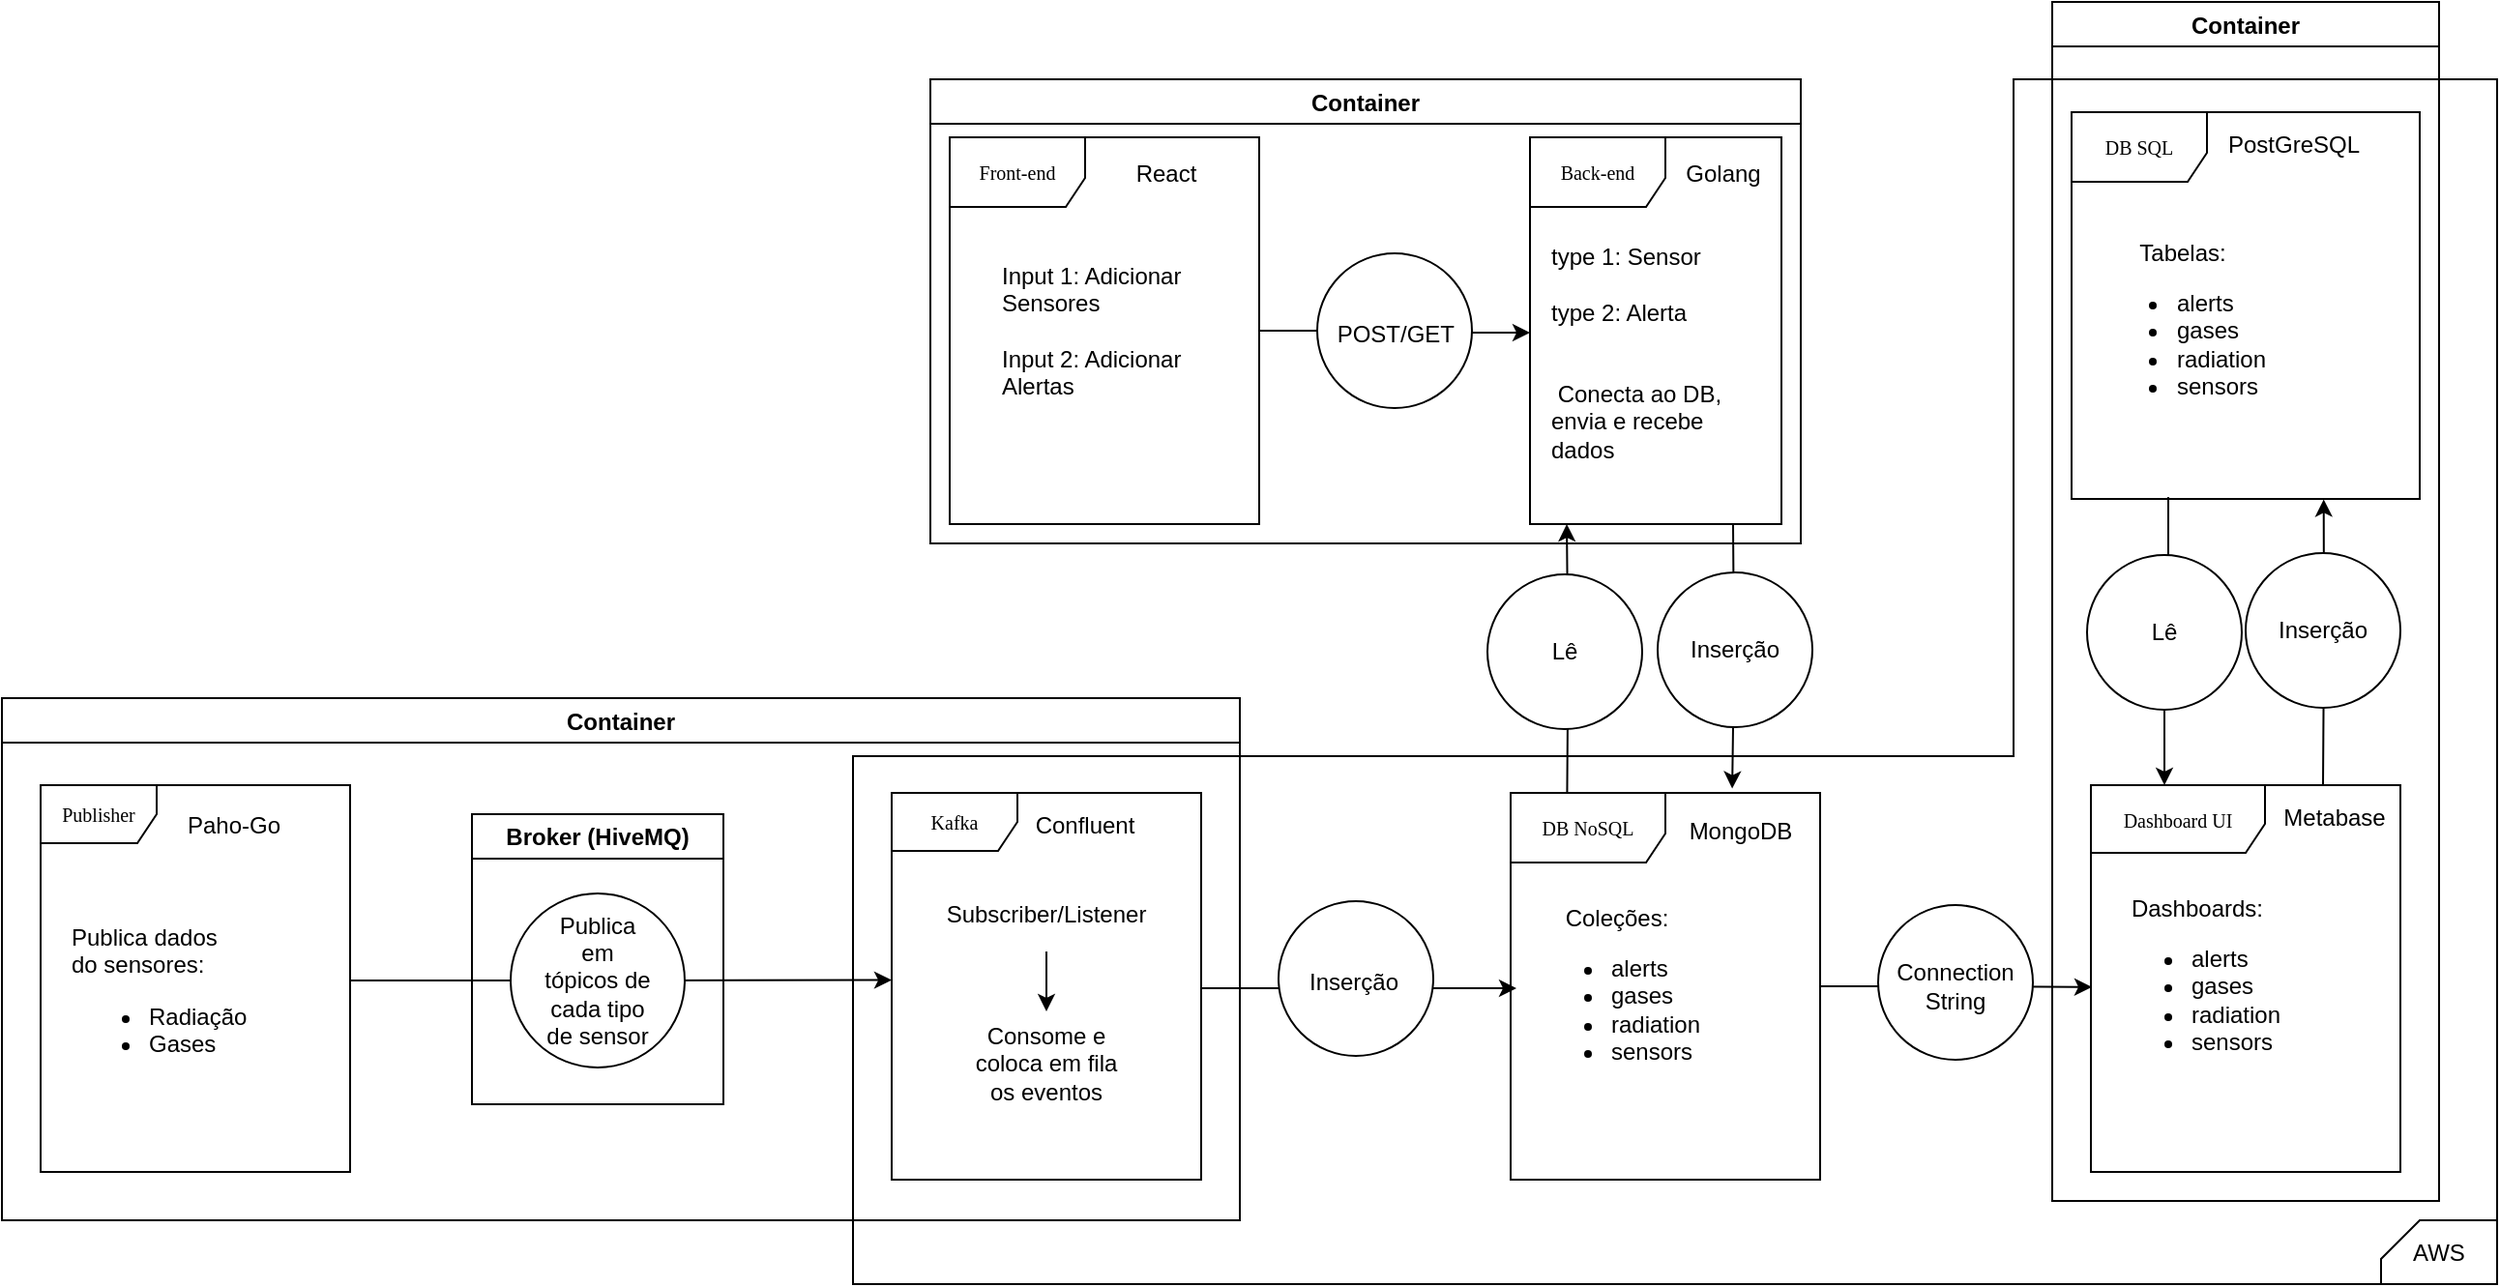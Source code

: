 <mxfile version="24.2.1" type="device">
  <diagram name="Page-1" id="c4acf3e9-155e-7222-9cf6-157b1a14988f">
    <mxGraphModel dx="97" dy="519" grid="1" gridSize="10" guides="1" tooltips="1" connect="1" arrows="1" fold="1" page="1" pageScale="1" pageWidth="850" pageHeight="1100" background="none" math="0" shadow="0">
      <root>
        <mxCell id="0" />
        <mxCell id="1" parent="0" />
        <mxCell id="UPGJ15EwpdqwtSzkW7iJ-1" value="" style="shape=corner;whiteSpace=wrap;html=1;rotation=-180;dx=250;dy=273;" vertex="1" parent="1">
          <mxGeometry x="1430" y="259" width="850" height="623" as="geometry" />
        </mxCell>
        <mxCell id="La93wDOkN0sHbDGJkP_w-3" value="Back-end" style="shape=umlFrame;whiteSpace=wrap;html=1;rounded=0;shadow=0;comic=0;labelBackgroundColor=none;strokeWidth=1;fontFamily=Verdana;fontSize=10;align=center;width=70;height=36;" parent="1" vertex="1">
          <mxGeometry x="1780" y="289" width="130" height="200" as="geometry" />
        </mxCell>
        <mxCell id="La93wDOkN0sHbDGJkP_w-4" value="&lt;div&gt;Front-end&lt;/div&gt;" style="shape=umlFrame;whiteSpace=wrap;html=1;rounded=0;shadow=0;comic=0;labelBackgroundColor=none;strokeWidth=1;fontFamily=Verdana;fontSize=10;align=center;width=70;height=36;" parent="1" vertex="1">
          <mxGeometry x="1480" y="289" width="160" height="200" as="geometry" />
        </mxCell>
        <mxCell id="La93wDOkN0sHbDGJkP_w-5" value="DB NoSQL" style="shape=umlFrame;whiteSpace=wrap;html=1;rounded=0;shadow=0;comic=0;labelBackgroundColor=none;strokeWidth=1;fontFamily=Verdana;fontSize=10;align=center;width=80;height=36;" parent="1" vertex="1">
          <mxGeometry x="1770" y="628" width="160" height="200" as="geometry" />
        </mxCell>
        <mxCell id="La93wDOkN0sHbDGJkP_w-6" value="Kafka" style="shape=umlFrame;whiteSpace=wrap;html=1;rounded=0;shadow=0;comic=0;labelBackgroundColor=none;strokeWidth=1;fontFamily=Verdana;fontSize=10;align=center;width=65;height=30;" parent="1" vertex="1">
          <mxGeometry x="1450" y="628" width="160" height="200" as="geometry" />
        </mxCell>
        <mxCell id="La93wDOkN0sHbDGJkP_w-7" value="Dashboard UI" style="shape=umlFrame;whiteSpace=wrap;html=1;rounded=0;shadow=0;comic=0;labelBackgroundColor=none;strokeWidth=1;fontFamily=Verdana;fontSize=10;align=center;width=90;height=35;" parent="1" vertex="1">
          <mxGeometry x="2070" y="624" width="160" height="200" as="geometry" />
        </mxCell>
        <mxCell id="La93wDOkN0sHbDGJkP_w-8" value="DB SQL" style="shape=umlFrame;whiteSpace=wrap;html=1;rounded=0;shadow=0;comic=0;labelBackgroundColor=none;strokeWidth=1;fontFamily=Verdana;fontSize=10;align=center;width=70;height=36;" parent="1" vertex="1">
          <mxGeometry x="2060" y="276" width="180" height="200" as="geometry" />
        </mxCell>
        <mxCell id="La93wDOkN0sHbDGJkP_w-11" style="edgeStyle=orthogonalEdgeStyle;rounded=0;orthogonalLoop=1;jettySize=auto;html=1;entryX=0;entryY=0.484;entryDx=0;entryDy=0;entryPerimeter=0;" parent="1" source="La93wDOkN0sHbDGJkP_w-10" target="La93wDOkN0sHbDGJkP_w-6" edge="1">
          <mxGeometry relative="1" as="geometry">
            <Array as="points">
              <mxPoint x="1330" y="725" />
              <mxPoint x="1330" y="725" />
            </Array>
          </mxGeometry>
        </mxCell>
        <mxCell id="La93wDOkN0sHbDGJkP_w-12" style="edgeStyle=orthogonalEdgeStyle;rounded=0;orthogonalLoop=1;jettySize=auto;html=1;" parent="1" edge="1">
          <mxGeometry relative="1" as="geometry">
            <mxPoint x="1610" y="729.0" as="sourcePoint" />
            <mxPoint x="1773" y="729" as="targetPoint" />
            <Array as="points">
              <mxPoint x="1773" y="729" />
            </Array>
          </mxGeometry>
        </mxCell>
        <mxCell id="La93wDOkN0sHbDGJkP_w-15" style="edgeStyle=orthogonalEdgeStyle;rounded=0;orthogonalLoop=1;jettySize=auto;html=1;entryX=0;entryY=0.505;entryDx=0;entryDy=0;entryPerimeter=0;" parent="1" source="La93wDOkN0sHbDGJkP_w-4" target="La93wDOkN0sHbDGJkP_w-3" edge="1">
          <mxGeometry relative="1" as="geometry" />
        </mxCell>
        <mxCell id="La93wDOkN0sHbDGJkP_w-24" value="" style="ellipse;whiteSpace=wrap;html=1;aspect=fixed;" parent="1" vertex="1">
          <mxGeometry x="1670" y="349" width="80" height="80" as="geometry" />
        </mxCell>
        <mxCell id="La93wDOkN0sHbDGJkP_w-25" value="&amp;nbsp;POST/GET" style="text;html=1;align=center;verticalAlign=middle;whiteSpace=wrap;rounded=0;" parent="1" vertex="1">
          <mxGeometry x="1679" y="376" width="60" height="30" as="geometry" />
        </mxCell>
        <mxCell id="La93wDOkN0sHbDGJkP_w-29" value="" style="ellipse;whiteSpace=wrap;html=1;aspect=fixed;" parent="1" vertex="1">
          <mxGeometry x="1650" y="684" width="80" height="80" as="geometry" />
        </mxCell>
        <mxCell id="La93wDOkN0sHbDGJkP_w-30" value="Inserção" style="text;html=1;align=center;verticalAlign=middle;whiteSpace=wrap;rounded=0;" parent="1" vertex="1">
          <mxGeometry x="1659" y="711" width="60" height="30" as="geometry" />
        </mxCell>
        <mxCell id="UPGJ15EwpdqwtSzkW7iJ-3" value="Container" style="swimlane;" vertex="1" parent="1">
          <mxGeometry x="1470" y="259" width="450" height="240" as="geometry" />
        </mxCell>
        <mxCell id="UPGJ15EwpdqwtSzkW7iJ-18" value="&lt;div align=&quot;left&quot;&gt;Input 1: Adicionar Sensores&lt;/div&gt;&lt;div align=&quot;left&quot;&gt;&lt;br&gt;Input 2: Adicionar Alertas&lt;/div&gt;" style="text;html=1;align=left;verticalAlign=middle;whiteSpace=wrap;rounded=0;" vertex="1" parent="UPGJ15EwpdqwtSzkW7iJ-3">
          <mxGeometry x="35" y="91.5" width="110" height="77" as="geometry" />
        </mxCell>
        <mxCell id="UPGJ15EwpdqwtSzkW7iJ-4" value="Container" style="swimlane;" vertex="1" parent="1">
          <mxGeometry x="990" y="579" width="640" height="270" as="geometry" />
        </mxCell>
        <mxCell id="UPGJ15EwpdqwtSzkW7iJ-14" value="&lt;div align=&quot;left&quot;&gt;Publica dados do sensores:&lt;br&gt;&lt;ul&gt;&lt;li&gt;Radiação&lt;/li&gt;&lt;li&gt;Gases&lt;br&gt;&lt;/li&gt;&lt;/ul&gt;&lt;/div&gt;" style="text;html=1;align=left;verticalAlign=middle;whiteSpace=wrap;rounded=0;" vertex="1" parent="UPGJ15EwpdqwtSzkW7iJ-4">
          <mxGeometry x="34" y="123" width="80" height="67" as="geometry" />
        </mxCell>
        <mxCell id="La93wDOkN0sHbDGJkP_w-10" value="Publisher" style="shape=umlFrame;whiteSpace=wrap;html=1;rounded=0;shadow=0;comic=0;labelBackgroundColor=none;strokeWidth=1;fontFamily=Verdana;fontSize=10;align=center;width=60;height=30;" parent="UPGJ15EwpdqwtSzkW7iJ-4" vertex="1">
          <mxGeometry x="20" y="45" width="160" height="200" as="geometry" />
        </mxCell>
        <mxCell id="La93wDOkN0sHbDGJkP_w-21" value="&lt;font style=&quot;font-size: 12px;&quot;&gt;Paho-Go&lt;/font&gt;" style="text;strokeColor=none;fillColor=none;align=left;verticalAlign=middle;spacingLeft=4;spacingRight=4;overflow=hidden;points=[[0,0.5],[1,0.5]];portConstraint=eastwest;rotatable=0;whiteSpace=wrap;html=1;" parent="UPGJ15EwpdqwtSzkW7iJ-4" vertex="1">
          <mxGeometry x="90" y="55.5" width="70" height="21" as="geometry" />
        </mxCell>
        <mxCell id="UPGJ15EwpdqwtSzkW7iJ-46" value="Broker (HiveMQ)" style="swimlane;whiteSpace=wrap;html=1;" vertex="1" parent="UPGJ15EwpdqwtSzkW7iJ-4">
          <mxGeometry x="243" y="60" width="130" height="150" as="geometry" />
        </mxCell>
        <mxCell id="La93wDOkN0sHbDGJkP_w-22" value="" style="ellipse;whiteSpace=wrap;html=1;aspect=fixed;" parent="UPGJ15EwpdqwtSzkW7iJ-46" vertex="1">
          <mxGeometry x="20" y="41" width="90" height="90" as="geometry" />
        </mxCell>
        <mxCell id="La93wDOkN0sHbDGJkP_w-20" value="Publica em tópicos de cada tipo de sensor" style="text;html=1;align=center;verticalAlign=middle;whiteSpace=wrap;rounded=0;" parent="UPGJ15EwpdqwtSzkW7iJ-46" vertex="1">
          <mxGeometry x="35" y="17.5" width="60" height="137" as="geometry" />
        </mxCell>
        <mxCell id="UPGJ15EwpdqwtSzkW7iJ-5" value="Container" style="swimlane;" vertex="1" parent="1">
          <mxGeometry x="2050" y="219" width="200" height="620" as="geometry" />
        </mxCell>
        <mxCell id="La93wDOkN0sHbDGJkP_w-34" style="edgeStyle=orthogonalEdgeStyle;rounded=0;orthogonalLoop=1;jettySize=auto;html=1;entryX=0.495;entryY=-0.012;entryDx=0;entryDy=0;entryPerimeter=0;" parent="UPGJ15EwpdqwtSzkW7iJ-5" edge="1">
          <mxGeometry relative="1" as="geometry">
            <mxPoint x="60" y="261" as="sourcePoint" />
            <mxPoint x="58.01" y="405.0" as="targetPoint" />
            <Array as="points">
              <mxPoint x="60" y="256" />
              <mxPoint x="60" y="331" />
              <mxPoint x="58" y="331" />
            </Array>
          </mxGeometry>
        </mxCell>
        <mxCell id="UPGJ15EwpdqwtSzkW7iJ-34" value="Tabelas:&lt;br&gt;&lt;div align=&quot;left&quot;&gt;&lt;ul&gt;&lt;li&gt;alerts&lt;/li&gt;&lt;li&gt;gases&lt;/li&gt;&lt;li&gt;radiation&lt;/li&gt;&lt;li&gt;sensors&lt;br&gt;&lt;/li&gt;&lt;/ul&gt;&lt;/div&gt;" style="text;html=1;align=center;verticalAlign=middle;whiteSpace=wrap;rounded=0;" vertex="1" parent="UPGJ15EwpdqwtSzkW7iJ-5">
          <mxGeometry x="20" y="121" width="95" height="97" as="geometry" />
        </mxCell>
        <mxCell id="UPGJ15EwpdqwtSzkW7iJ-9" style="edgeStyle=orthogonalEdgeStyle;rounded=0;orthogonalLoop=1;jettySize=auto;html=1;entryX=0.003;entryY=0.522;entryDx=0;entryDy=0;entryPerimeter=0;" edge="1" parent="1" source="La93wDOkN0sHbDGJkP_w-5" target="La93wDOkN0sHbDGJkP_w-7">
          <mxGeometry relative="1" as="geometry" />
        </mxCell>
        <mxCell id="La93wDOkN0sHbDGJkP_w-26" value="" style="ellipse;whiteSpace=wrap;html=1;aspect=fixed;" parent="1" vertex="1">
          <mxGeometry x="1960" y="686" width="80" height="80" as="geometry" />
        </mxCell>
        <mxCell id="La93wDOkN0sHbDGJkP_w-28" value="Connection String" style="text;html=1;align=center;verticalAlign=middle;whiteSpace=wrap;rounded=0;" parent="1" vertex="1">
          <mxGeometry x="1970" y="713" width="60" height="30" as="geometry" />
        </mxCell>
        <mxCell id="UPGJ15EwpdqwtSzkW7iJ-13" value="" style="shape=card;whiteSpace=wrap;html=1;size=20;" vertex="1" parent="1">
          <mxGeometry x="2220" y="849" width="60" height="33" as="geometry" />
        </mxCell>
        <mxCell id="UPGJ15EwpdqwtSzkW7iJ-12" value="AWS" style="text;html=1;align=center;verticalAlign=middle;whiteSpace=wrap;rounded=0;" vertex="1" parent="1">
          <mxGeometry x="2220" y="850.5" width="60" height="30" as="geometry" />
        </mxCell>
        <mxCell id="UPGJ15EwpdqwtSzkW7iJ-15" value="Consome e coloca em fila os eventos" style="text;html=1;align=center;verticalAlign=middle;whiteSpace=wrap;rounded=0;" vertex="1" parent="1">
          <mxGeometry x="1490" y="741" width="80" height="54" as="geometry" />
        </mxCell>
        <mxCell id="UPGJ15EwpdqwtSzkW7iJ-16" value="Coleções:&lt;br&gt;&lt;div align=&quot;left&quot;&gt;&lt;ul&gt;&lt;li&gt;alerts&lt;/li&gt;&lt;li&gt;gases&lt;/li&gt;&lt;li&gt;radiation&lt;/li&gt;&lt;li&gt;sensors&lt;br&gt;&lt;/li&gt;&lt;/ul&gt;&lt;/div&gt;" style="text;html=1;align=center;verticalAlign=middle;whiteSpace=wrap;rounded=0;" vertex="1" parent="1">
          <mxGeometry x="1770" y="689" width="110" height="88" as="geometry" />
        </mxCell>
        <mxCell id="UPGJ15EwpdqwtSzkW7iJ-19" value="Dashboards:&lt;br&gt;&lt;div align=&quot;left&quot;&gt;&lt;ul&gt;&lt;li&gt;alerts&lt;/li&gt;&lt;li&gt;gases&lt;/li&gt;&lt;li&gt;radiation&lt;/li&gt;&lt;li&gt;sensors&lt;br&gt;&lt;/li&gt;&lt;/ul&gt;&lt;/div&gt;" style="text;html=1;align=center;verticalAlign=middle;whiteSpace=wrap;rounded=0;" vertex="1" parent="1">
          <mxGeometry x="2070" y="684" width="110" height="88" as="geometry" />
        </mxCell>
        <mxCell id="UPGJ15EwpdqwtSzkW7iJ-20" value="Confluent" style="text;html=1;align=center;verticalAlign=middle;whiteSpace=wrap;rounded=0;" vertex="1" parent="1">
          <mxGeometry x="1510" y="618" width="80" height="54" as="geometry" />
        </mxCell>
        <mxCell id="UPGJ15EwpdqwtSzkW7iJ-21" value="MongoDB" style="text;html=1;align=center;verticalAlign=middle;whiteSpace=wrap;rounded=0;" vertex="1" parent="1">
          <mxGeometry x="1834" y="638" width="110" height="19" as="geometry" />
        </mxCell>
        <mxCell id="UPGJ15EwpdqwtSzkW7iJ-22" value="Metabase" style="text;html=1;align=center;verticalAlign=middle;whiteSpace=wrap;rounded=0;" vertex="1" parent="1">
          <mxGeometry x="2171" y="632" width="50" height="17" as="geometry" />
        </mxCell>
        <mxCell id="UPGJ15EwpdqwtSzkW7iJ-23" value="PostGreSQL" style="text;html=1;align=center;verticalAlign=middle;whiteSpace=wrap;rounded=0;" vertex="1" parent="1">
          <mxGeometry x="2120" y="249" width="110" height="88" as="geometry" />
        </mxCell>
        <mxCell id="UPGJ15EwpdqwtSzkW7iJ-24" value="Golang" style="text;html=1;align=center;verticalAlign=middle;whiteSpace=wrap;rounded=0;" vertex="1" parent="1">
          <mxGeometry x="1825" y="264" width="110" height="88" as="geometry" />
        </mxCell>
        <mxCell id="UPGJ15EwpdqwtSzkW7iJ-25" value="React" style="text;html=1;align=center;verticalAlign=middle;whiteSpace=wrap;rounded=0;" vertex="1" parent="1">
          <mxGeometry x="1537" y="264" width="110" height="88" as="geometry" />
        </mxCell>
        <mxCell id="UPGJ15EwpdqwtSzkW7iJ-30" style="edgeStyle=orthogonalEdgeStyle;rounded=0;orthogonalLoop=1;jettySize=auto;html=1;entryX=0.502;entryY=1.001;entryDx=0;entryDy=0;entryPerimeter=0;" edge="1" parent="1">
          <mxGeometry relative="1" as="geometry">
            <mxPoint x="2190" y="624.0" as="sourcePoint" />
            <mxPoint x="2190.36" y="476.2" as="targetPoint" />
          </mxGeometry>
        </mxCell>
        <mxCell id="La93wDOkN0sHbDGJkP_w-35" value="" style="ellipse;whiteSpace=wrap;html=1;aspect=fixed;" parent="1" vertex="1">
          <mxGeometry x="2150" y="504" width="80" height="80" as="geometry" />
        </mxCell>
        <mxCell id="La93wDOkN0sHbDGJkP_w-36" value="Inserção" style="text;html=1;align=center;verticalAlign=middle;whiteSpace=wrap;rounded=0;" parent="1" vertex="1">
          <mxGeometry x="2160" y="529" width="60" height="30" as="geometry" />
        </mxCell>
        <mxCell id="UPGJ15EwpdqwtSzkW7iJ-32" value="" style="ellipse;whiteSpace=wrap;html=1;aspect=fixed;" vertex="1" parent="1">
          <mxGeometry x="2068" y="505" width="80" height="80" as="geometry" />
        </mxCell>
        <mxCell id="UPGJ15EwpdqwtSzkW7iJ-33" value="Lê" style="text;html=1;align=center;verticalAlign=middle;whiteSpace=wrap;rounded=0;" vertex="1" parent="1">
          <mxGeometry x="2078" y="530" width="60" height="30" as="geometry" />
        </mxCell>
        <mxCell id="UPGJ15EwpdqwtSzkW7iJ-35" value="&lt;div align=&quot;left&quot;&gt;type 1: Sensor&lt;/div&gt;&lt;div align=&quot;left&quot;&gt;&lt;br&gt;type 2: Alerta&lt;/div&gt;" style="text;html=1;align=left;verticalAlign=middle;whiteSpace=wrap;rounded=0;" vertex="1" parent="1">
          <mxGeometry x="1789" y="329" width="110" height="71" as="geometry" />
        </mxCell>
        <mxCell id="UPGJ15EwpdqwtSzkW7iJ-36" value="&amp;nbsp;Conecta ao DB, envia e recebe dados" style="text;html=1;align=left;verticalAlign=middle;whiteSpace=wrap;rounded=0;" vertex="1" parent="1">
          <mxGeometry x="1789" y="400" width="110" height="71" as="geometry" />
        </mxCell>
        <mxCell id="UPGJ15EwpdqwtSzkW7iJ-40" value="" style="group" vertex="1" connectable="0" parent="1">
          <mxGeometry x="1846" y="514" width="80" height="80" as="geometry" />
        </mxCell>
        <mxCell id="La93wDOkN0sHbDGJkP_w-13" style="edgeStyle=orthogonalEdgeStyle;rounded=0;orthogonalLoop=1;jettySize=auto;html=1;entryX=0.466;entryY=-0.011;entryDx=0;entryDy=0;entryPerimeter=0;" parent="UPGJ15EwpdqwtSzkW7iJ-40" edge="1">
          <mxGeometry relative="1" as="geometry">
            <mxPoint x="39.0" y="-25.0" as="sourcePoint" />
            <mxPoint x="38.56" y="111.8" as="targetPoint" />
          </mxGeometry>
        </mxCell>
        <mxCell id="La93wDOkN0sHbDGJkP_w-31" value="" style="ellipse;whiteSpace=wrap;html=1;aspect=fixed;" parent="UPGJ15EwpdqwtSzkW7iJ-40" vertex="1">
          <mxGeometry width="80" height="80" as="geometry" />
        </mxCell>
        <mxCell id="La93wDOkN0sHbDGJkP_w-33" value="Inserção" style="text;html=1;align=center;verticalAlign=middle;whiteSpace=wrap;rounded=0;" parent="UPGJ15EwpdqwtSzkW7iJ-40" vertex="1">
          <mxGeometry x="10" y="25" width="60" height="30" as="geometry" />
        </mxCell>
        <mxCell id="UPGJ15EwpdqwtSzkW7iJ-42" style="edgeStyle=orthogonalEdgeStyle;rounded=0;orthogonalLoop=1;jettySize=auto;html=1;entryX=0.537;entryY=0.998;entryDx=0;entryDy=0;entryPerimeter=0;" edge="1" parent="1">
          <mxGeometry relative="1" as="geometry">
            <mxPoint x="1799.21" y="628.4" as="sourcePoint" />
            <mxPoint x="1799.02" y="489.0" as="targetPoint" />
          </mxGeometry>
        </mxCell>
        <mxCell id="UPGJ15EwpdqwtSzkW7iJ-39" value="" style="group" vertex="1" connectable="0" parent="1">
          <mxGeometry x="1758" y="515" width="80" height="80" as="geometry" />
        </mxCell>
        <mxCell id="UPGJ15EwpdqwtSzkW7iJ-37" value="" style="ellipse;whiteSpace=wrap;html=1;aspect=fixed;" vertex="1" parent="UPGJ15EwpdqwtSzkW7iJ-39">
          <mxGeometry width="80" height="80" as="geometry" />
        </mxCell>
        <mxCell id="UPGJ15EwpdqwtSzkW7iJ-38" value="Lê" style="text;html=1;align=center;verticalAlign=middle;whiteSpace=wrap;rounded=0;" vertex="1" parent="UPGJ15EwpdqwtSzkW7iJ-39">
          <mxGeometry x="10" y="25" width="60" height="30" as="geometry" />
        </mxCell>
        <mxCell id="UPGJ15EwpdqwtSzkW7iJ-43" value="Subscriber/Listener" style="text;html=1;align=center;verticalAlign=middle;whiteSpace=wrap;rounded=0;" vertex="1" parent="1">
          <mxGeometry x="1490" y="672" width="80" height="38" as="geometry" />
        </mxCell>
        <mxCell id="UPGJ15EwpdqwtSzkW7iJ-44" value="" style="endArrow=classic;html=1;rounded=0;entryX=0.5;entryY=0;entryDx=0;entryDy=0;" edge="1" parent="1" source="UPGJ15EwpdqwtSzkW7iJ-43" target="UPGJ15EwpdqwtSzkW7iJ-15">
          <mxGeometry width="50" height="50" relative="1" as="geometry">
            <mxPoint x="1520" y="760" as="sourcePoint" />
            <mxPoint x="1570" y="710" as="targetPoint" />
          </mxGeometry>
        </mxCell>
      </root>
    </mxGraphModel>
  </diagram>
</mxfile>
